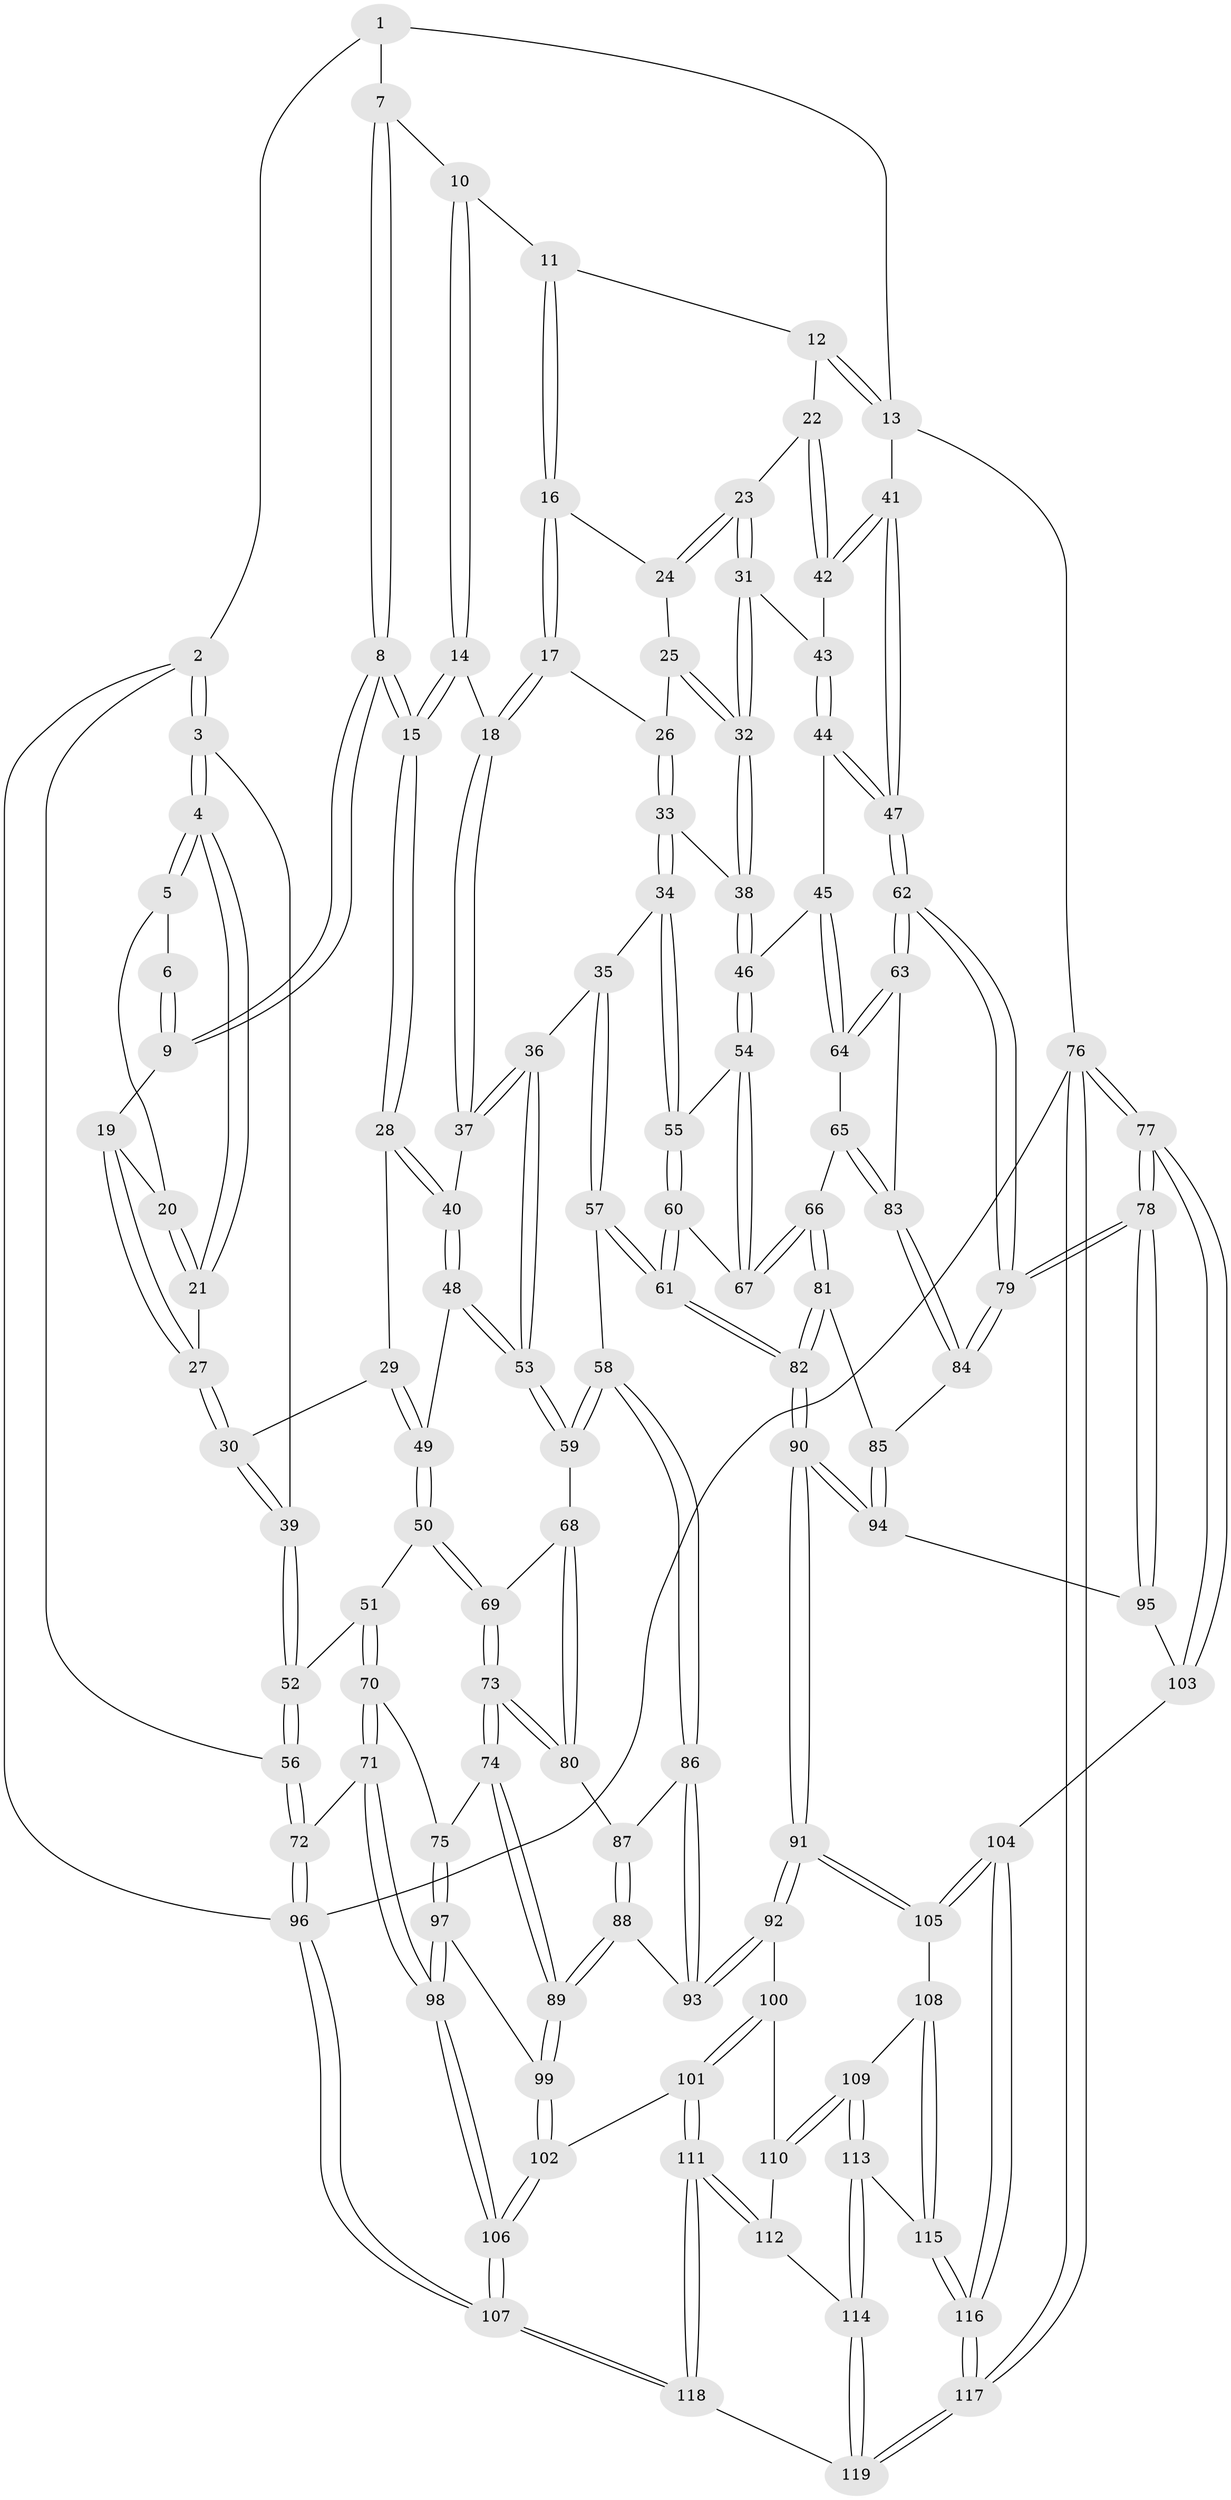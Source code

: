 // Generated by graph-tools (version 1.1) at 2025/11/02/27/25 16:11:52]
// undirected, 119 vertices, 294 edges
graph export_dot {
graph [start="1"]
  node [color=gray90,style=filled];
  1 [pos="+0.14885241089552848+0"];
  2 [pos="+0+0.27897573683708454"];
  3 [pos="+0+0.2170998895092228"];
  4 [pos="+0.03991243370521628+0.16272651301311652"];
  5 [pos="+0.13289678424119974+0"];
  6 [pos="+0.14858605752220325+0"];
  7 [pos="+0.45931797967328913+0"];
  8 [pos="+0.3503878106866643+0.06462955817447173"];
  9 [pos="+0.2928729970628097+0.06285451014093564"];
  10 [pos="+0.5556578412578973+0"];
  11 [pos="+0.63072640270187+0"];
  12 [pos="+1+0"];
  13 [pos="+1+0"];
  14 [pos="+0.4924028696070388+0.13142454803682635"];
  15 [pos="+0.3824583012740143+0.14853929092622506"];
  16 [pos="+0.6591887215256765+0"];
  17 [pos="+0.6139279811503163+0.12378057994278248"];
  18 [pos="+0.511072570409758+0.14992228308431643"];
  19 [pos="+0.26818498564522486+0.07204849569666702"];
  20 [pos="+0.16930694717433625+0"];
  21 [pos="+0.2189854664055357+0.13505792021060042"];
  22 [pos="+0.8139785631739725+0.16884724016954133"];
  23 [pos="+0.8070730112210948+0.17393571002939517"];
  24 [pos="+0.6821999782285139+0"];
  25 [pos="+0.677905888986758+0.11120344517888918"];
  26 [pos="+0.6382532448185885+0.1490500773629618"];
  27 [pos="+0.23176879202251033+0.13790221539343728"];
  28 [pos="+0.3350286108905022+0.222649354980462"];
  29 [pos="+0.3231379487311272+0.23222120790785922"];
  30 [pos="+0.30745720051908604+0.23388321784568955"];
  31 [pos="+0.7946446556145516+0.1996947550067409"];
  32 [pos="+0.781791080638056+0.211478043642977"];
  33 [pos="+0.7028001967554607+0.270824542269588"];
  34 [pos="+0.6911881864901012+0.2820346974760923"];
  35 [pos="+0.6495964906128028+0.3076865552529651"];
  36 [pos="+0.619011614250223+0.30258748329997504"];
  37 [pos="+0.5509622762302256+0.27435198044072834"];
  38 [pos="+0.7471439931870545+0.24941279033278474"];
  39 [pos="+0.21778518734369573+0.3000191349481651"];
  40 [pos="+0.5354429914403506+0.27992110379232493"];
  41 [pos="+1+0.01976179125400827"];
  42 [pos="+1+0.1407471992177334"];
  43 [pos="+0.9296949055861399+0.28302147129950656"];
  44 [pos="+0.9392144887762731+0.34943124977057916"];
  45 [pos="+0.9089435238972929+0.3856062554501608"];
  46 [pos="+0.882419386717758+0.3903032812907357"];
  47 [pos="+1+0.34083564881770406"];
  48 [pos="+0.4154946769652381+0.38297018953209394"];
  49 [pos="+0.40717900882663216+0.38025263109150065"];
  50 [pos="+0.2982120902652209+0.4344172975514886"];
  51 [pos="+0.24369399087423518+0.41935236675190096"];
  52 [pos="+0.22210379099096925+0.3523225172161714"];
  53 [pos="+0.47193093838335787+0.4723932929569011"];
  54 [pos="+0.8755875592219073+0.39796977795016725"];
  55 [pos="+0.7999433639802813+0.43232608709660225"];
  56 [pos="+0+0.5113480222744471"];
  57 [pos="+0.6555904396265614+0.5079443383934447"];
  58 [pos="+0.5101943854746093+0.5232105306729976"];
  59 [pos="+0.47470613287867+0.4831389655299097"];
  60 [pos="+0.769252146784908+0.48503630089726296"];
  61 [pos="+0.6831713120276114+0.5318936180250144"];
  62 [pos="+1+0.4903833445125779"];
  63 [pos="+1+0.4864546078012097"];
  64 [pos="+0.9606350369182083+0.45588411483624325"];
  65 [pos="+0.9137296482308768+0.5280694437800768"];
  66 [pos="+0.8714863355540056+0.5197781844236979"];
  67 [pos="+0.8690979051819273+0.5167654261501136"];
  68 [pos="+0.3832947388804332+0.5141786703657719"];
  69 [pos="+0.3204821448334384+0.48508554112523844"];
  70 [pos="+0.08898743049560992+0.6076337124129645"];
  71 [pos="+0+0.5969278065475174"];
  72 [pos="+0+0.5610034457559534"];
  73 [pos="+0.2789385997475734+0.6066657375918231"];
  74 [pos="+0.23722836992713414+0.6604218509343616"];
  75 [pos="+0.14111636262909746+0.636474180405097"];
  76 [pos="+1+1"];
  77 [pos="+1+0.9672746113148589"];
  78 [pos="+1+0.9119063336218374"];
  79 [pos="+1+0.700143722281524"];
  80 [pos="+0.3691803480069242+0.5555848836873796"];
  81 [pos="+0.8290877293474037+0.5953643699456006"];
  82 [pos="+0.7108590640977345+0.6219634833443949"];
  83 [pos="+0.9338066179105389+0.5561696288025357"];
  84 [pos="+0.9462722864582728+0.641755345821193"];
  85 [pos="+0.929093152960436+0.6503000111844042"];
  86 [pos="+0.5022284262626004+0.5475845943912416"];
  87 [pos="+0.4123991770935203+0.5971015252515659"];
  88 [pos="+0.369780150624892+0.6768429625707282"];
  89 [pos="+0.2833121153207731+0.6968721833734818"];
  90 [pos="+0.6996136315468805+0.70253319818228"];
  91 [pos="+0.6627368201907227+0.7503494199835755"];
  92 [pos="+0.5541797771112247+0.755980370117191"];
  93 [pos="+0.5179213614327869+0.7130669496591308"];
  94 [pos="+0.8728260203867851+0.7321331077877676"];
  95 [pos="+0.8918769661488253+0.77282060499474"];
  96 [pos="+0+1"];
  97 [pos="+0.15643278176131484+0.8718410070110924"];
  98 [pos="+0.10647906371956407+0.977935131104865"];
  99 [pos="+0.30764998748413475+0.7933539525127844"];
  100 [pos="+0.5519629454734809+0.75883836611461"];
  101 [pos="+0.3769910801410284+0.8752862296837163"];
  102 [pos="+0.34864564221872485+0.8540764435591379"];
  103 [pos="+0.8441114802584606+0.8920390100571703"];
  104 [pos="+0.835897859971361+0.8969140913629428"];
  105 [pos="+0.6733109602772291+0.775054549311762"];
  106 [pos="+0.10508136141249352+0.9885723171203875"];
  107 [pos="+0+1"];
  108 [pos="+0.6628308763254463+0.9141498488485107"];
  109 [pos="+0.5607498710983955+0.9074829686555865"];
  110 [pos="+0.5468757566616659+0.8792891373571673"];
  111 [pos="+0.39758573689851434+0.9707817527951309"];
  112 [pos="+0.5168381451551637+0.9077124376169644"];
  113 [pos="+0.5615382284058378+0.982722869808861"];
  114 [pos="+0.5583438938219317+0.9875066209960327"];
  115 [pos="+0.66388452220219+0.9229458096616932"];
  116 [pos="+0.7795745188325439+1"];
  117 [pos="+0.7958697942602554+1"];
  118 [pos="+0.4078944833107538+1"];
  119 [pos="+0.4428780155458856+1"];
  1 -- 2;
  1 -- 7;
  1 -- 13;
  2 -- 3;
  2 -- 3;
  2 -- 56;
  2 -- 96;
  3 -- 4;
  3 -- 4;
  3 -- 39;
  4 -- 5;
  4 -- 5;
  4 -- 21;
  4 -- 21;
  5 -- 6;
  5 -- 20;
  6 -- 9;
  6 -- 9;
  7 -- 8;
  7 -- 8;
  7 -- 10;
  8 -- 9;
  8 -- 9;
  8 -- 15;
  8 -- 15;
  9 -- 19;
  10 -- 11;
  10 -- 14;
  10 -- 14;
  11 -- 12;
  11 -- 16;
  11 -- 16;
  12 -- 13;
  12 -- 13;
  12 -- 22;
  13 -- 41;
  13 -- 76;
  14 -- 15;
  14 -- 15;
  14 -- 18;
  15 -- 28;
  15 -- 28;
  16 -- 17;
  16 -- 17;
  16 -- 24;
  17 -- 18;
  17 -- 18;
  17 -- 26;
  18 -- 37;
  18 -- 37;
  19 -- 20;
  19 -- 27;
  19 -- 27;
  20 -- 21;
  20 -- 21;
  21 -- 27;
  22 -- 23;
  22 -- 42;
  22 -- 42;
  23 -- 24;
  23 -- 24;
  23 -- 31;
  23 -- 31;
  24 -- 25;
  25 -- 26;
  25 -- 32;
  25 -- 32;
  26 -- 33;
  26 -- 33;
  27 -- 30;
  27 -- 30;
  28 -- 29;
  28 -- 40;
  28 -- 40;
  29 -- 30;
  29 -- 49;
  29 -- 49;
  30 -- 39;
  30 -- 39;
  31 -- 32;
  31 -- 32;
  31 -- 43;
  32 -- 38;
  32 -- 38;
  33 -- 34;
  33 -- 34;
  33 -- 38;
  34 -- 35;
  34 -- 55;
  34 -- 55;
  35 -- 36;
  35 -- 57;
  35 -- 57;
  36 -- 37;
  36 -- 37;
  36 -- 53;
  36 -- 53;
  37 -- 40;
  38 -- 46;
  38 -- 46;
  39 -- 52;
  39 -- 52;
  40 -- 48;
  40 -- 48;
  41 -- 42;
  41 -- 42;
  41 -- 47;
  41 -- 47;
  42 -- 43;
  43 -- 44;
  43 -- 44;
  44 -- 45;
  44 -- 47;
  44 -- 47;
  45 -- 46;
  45 -- 64;
  45 -- 64;
  46 -- 54;
  46 -- 54;
  47 -- 62;
  47 -- 62;
  48 -- 49;
  48 -- 53;
  48 -- 53;
  49 -- 50;
  49 -- 50;
  50 -- 51;
  50 -- 69;
  50 -- 69;
  51 -- 52;
  51 -- 70;
  51 -- 70;
  52 -- 56;
  52 -- 56;
  53 -- 59;
  53 -- 59;
  54 -- 55;
  54 -- 67;
  54 -- 67;
  55 -- 60;
  55 -- 60;
  56 -- 72;
  56 -- 72;
  57 -- 58;
  57 -- 61;
  57 -- 61;
  58 -- 59;
  58 -- 59;
  58 -- 86;
  58 -- 86;
  59 -- 68;
  60 -- 61;
  60 -- 61;
  60 -- 67;
  61 -- 82;
  61 -- 82;
  62 -- 63;
  62 -- 63;
  62 -- 79;
  62 -- 79;
  63 -- 64;
  63 -- 64;
  63 -- 83;
  64 -- 65;
  65 -- 66;
  65 -- 83;
  65 -- 83;
  66 -- 67;
  66 -- 67;
  66 -- 81;
  66 -- 81;
  68 -- 69;
  68 -- 80;
  68 -- 80;
  69 -- 73;
  69 -- 73;
  70 -- 71;
  70 -- 71;
  70 -- 75;
  71 -- 72;
  71 -- 98;
  71 -- 98;
  72 -- 96;
  72 -- 96;
  73 -- 74;
  73 -- 74;
  73 -- 80;
  73 -- 80;
  74 -- 75;
  74 -- 89;
  74 -- 89;
  75 -- 97;
  75 -- 97;
  76 -- 77;
  76 -- 77;
  76 -- 117;
  76 -- 117;
  76 -- 96;
  77 -- 78;
  77 -- 78;
  77 -- 103;
  77 -- 103;
  78 -- 79;
  78 -- 79;
  78 -- 95;
  78 -- 95;
  79 -- 84;
  79 -- 84;
  80 -- 87;
  81 -- 82;
  81 -- 82;
  81 -- 85;
  82 -- 90;
  82 -- 90;
  83 -- 84;
  83 -- 84;
  84 -- 85;
  85 -- 94;
  85 -- 94;
  86 -- 87;
  86 -- 93;
  86 -- 93;
  87 -- 88;
  87 -- 88;
  88 -- 89;
  88 -- 89;
  88 -- 93;
  89 -- 99;
  89 -- 99;
  90 -- 91;
  90 -- 91;
  90 -- 94;
  90 -- 94;
  91 -- 92;
  91 -- 92;
  91 -- 105;
  91 -- 105;
  92 -- 93;
  92 -- 93;
  92 -- 100;
  94 -- 95;
  95 -- 103;
  96 -- 107;
  96 -- 107;
  97 -- 98;
  97 -- 98;
  97 -- 99;
  98 -- 106;
  98 -- 106;
  99 -- 102;
  99 -- 102;
  100 -- 101;
  100 -- 101;
  100 -- 110;
  101 -- 102;
  101 -- 111;
  101 -- 111;
  102 -- 106;
  102 -- 106;
  103 -- 104;
  104 -- 105;
  104 -- 105;
  104 -- 116;
  104 -- 116;
  105 -- 108;
  106 -- 107;
  106 -- 107;
  107 -- 118;
  107 -- 118;
  108 -- 109;
  108 -- 115;
  108 -- 115;
  109 -- 110;
  109 -- 110;
  109 -- 113;
  109 -- 113;
  110 -- 112;
  111 -- 112;
  111 -- 112;
  111 -- 118;
  111 -- 118;
  112 -- 114;
  113 -- 114;
  113 -- 114;
  113 -- 115;
  114 -- 119;
  114 -- 119;
  115 -- 116;
  115 -- 116;
  116 -- 117;
  116 -- 117;
  117 -- 119;
  117 -- 119;
  118 -- 119;
}
